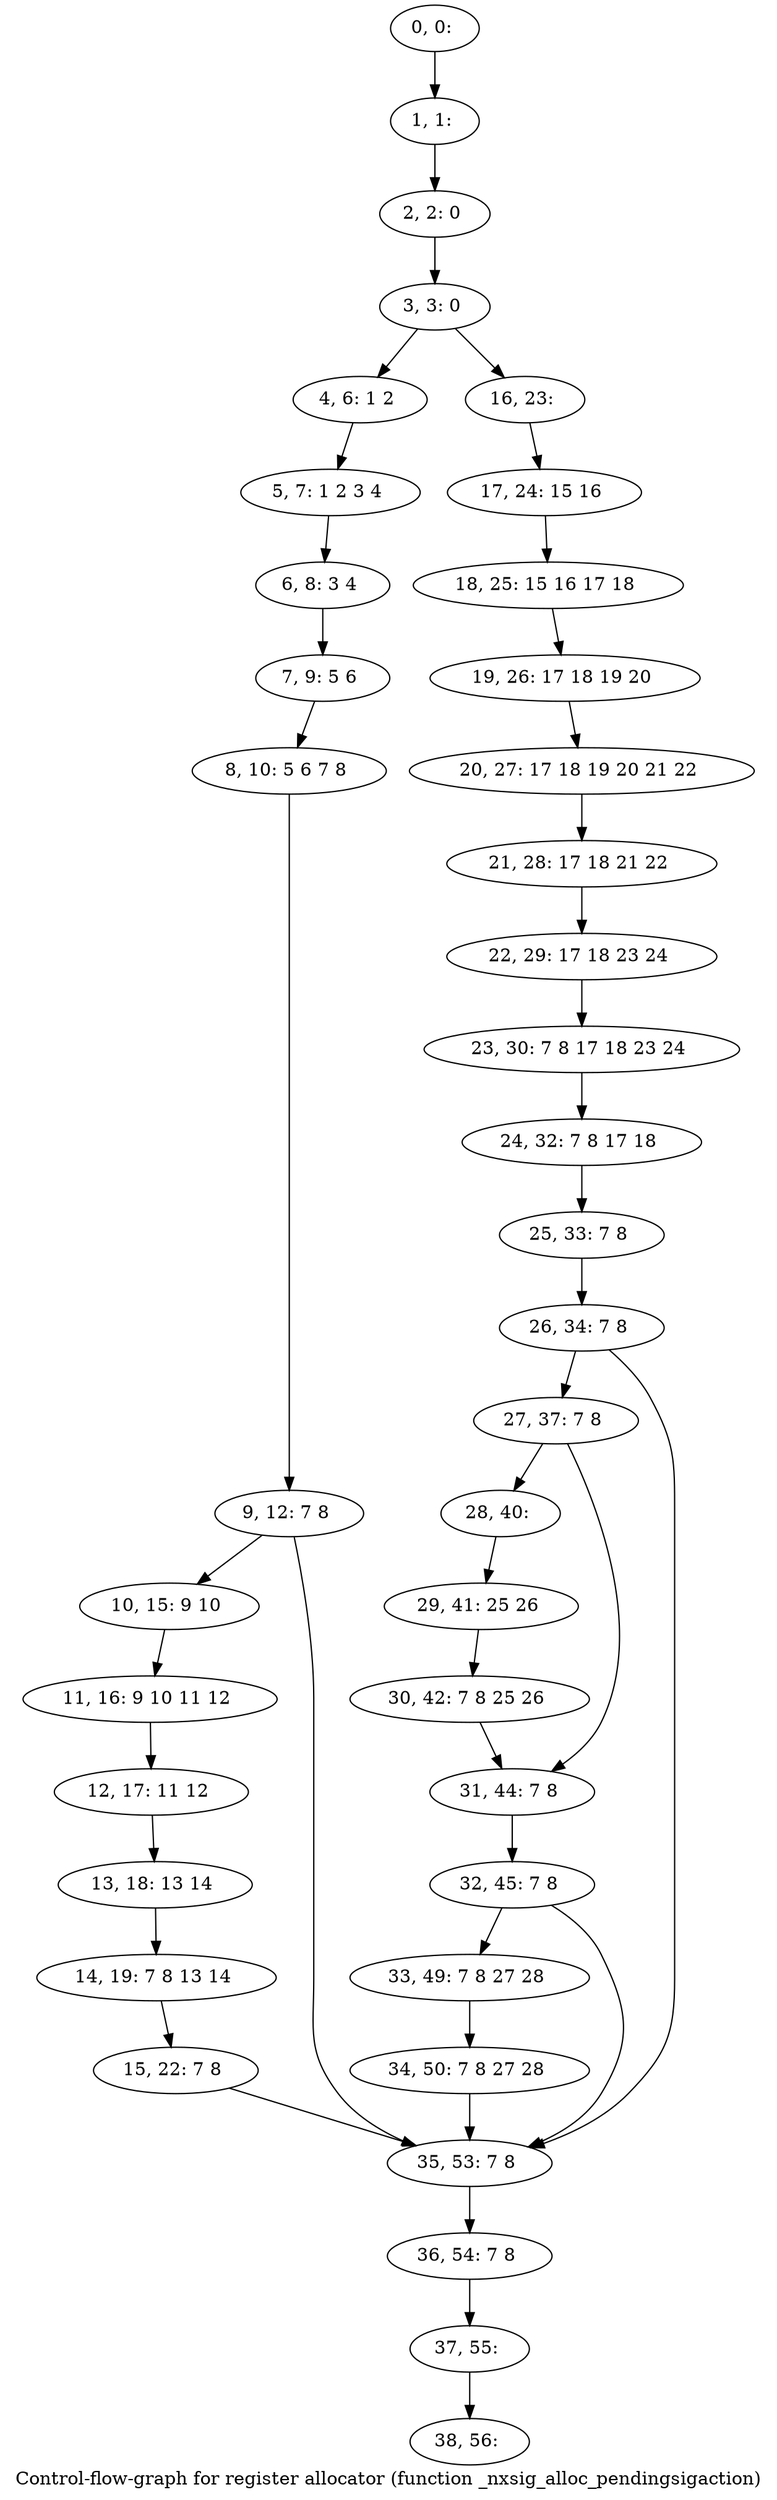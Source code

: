 digraph G {
graph [label="Control-flow-graph for register allocator (function _nxsig_alloc_pendingsigaction)"]
0[label="0, 0: "];
1[label="1, 1: "];
2[label="2, 2: 0 "];
3[label="3, 3: 0 "];
4[label="4, 6: 1 2 "];
5[label="5, 7: 1 2 3 4 "];
6[label="6, 8: 3 4 "];
7[label="7, 9: 5 6 "];
8[label="8, 10: 5 6 7 8 "];
9[label="9, 12: 7 8 "];
10[label="10, 15: 9 10 "];
11[label="11, 16: 9 10 11 12 "];
12[label="12, 17: 11 12 "];
13[label="13, 18: 13 14 "];
14[label="14, 19: 7 8 13 14 "];
15[label="15, 22: 7 8 "];
16[label="16, 23: "];
17[label="17, 24: 15 16 "];
18[label="18, 25: 15 16 17 18 "];
19[label="19, 26: 17 18 19 20 "];
20[label="20, 27: 17 18 19 20 21 22 "];
21[label="21, 28: 17 18 21 22 "];
22[label="22, 29: 17 18 23 24 "];
23[label="23, 30: 7 8 17 18 23 24 "];
24[label="24, 32: 7 8 17 18 "];
25[label="25, 33: 7 8 "];
26[label="26, 34: 7 8 "];
27[label="27, 37: 7 8 "];
28[label="28, 40: "];
29[label="29, 41: 25 26 "];
30[label="30, 42: 7 8 25 26 "];
31[label="31, 44: 7 8 "];
32[label="32, 45: 7 8 "];
33[label="33, 49: 7 8 27 28 "];
34[label="34, 50: 7 8 27 28 "];
35[label="35, 53: 7 8 "];
36[label="36, 54: 7 8 "];
37[label="37, 55: "];
38[label="38, 56: "];
0->1 ;
1->2 ;
2->3 ;
3->4 ;
3->16 ;
4->5 ;
5->6 ;
6->7 ;
7->8 ;
8->9 ;
9->10 ;
9->35 ;
10->11 ;
11->12 ;
12->13 ;
13->14 ;
14->15 ;
15->35 ;
16->17 ;
17->18 ;
18->19 ;
19->20 ;
20->21 ;
21->22 ;
22->23 ;
23->24 ;
24->25 ;
25->26 ;
26->27 ;
26->35 ;
27->28 ;
27->31 ;
28->29 ;
29->30 ;
30->31 ;
31->32 ;
32->33 ;
32->35 ;
33->34 ;
34->35 ;
35->36 ;
36->37 ;
37->38 ;
}
